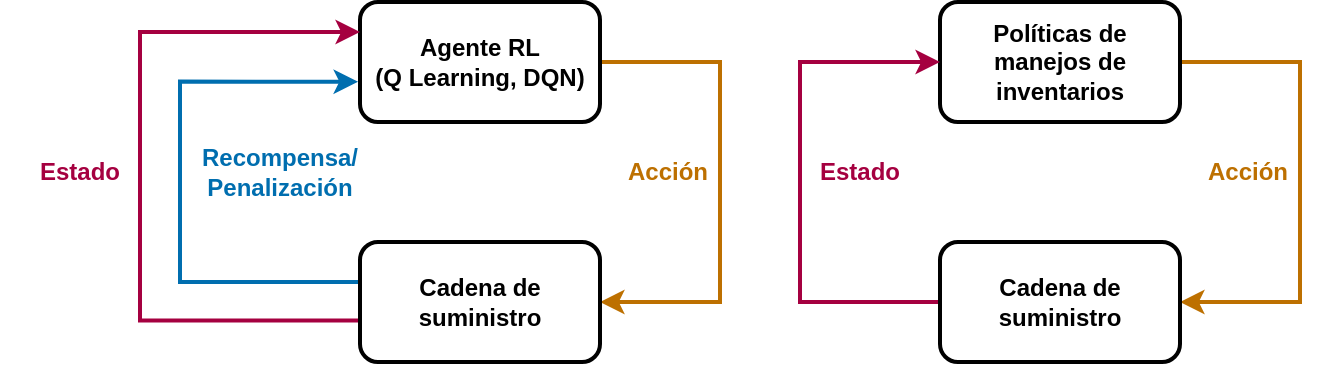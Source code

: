<mxfile version="22.0.0" type="device">
  <diagram name="Página-1" id="cQgkTQZ_x8AtRi4298Tq">
    <mxGraphModel dx="928" dy="503" grid="1" gridSize="10" guides="1" tooltips="1" connect="1" arrows="1" fold="1" page="1" pageScale="1" pageWidth="827" pageHeight="1169" math="0" shadow="0">
      <root>
        <mxCell id="0" />
        <mxCell id="1" parent="0" />
        <mxCell id="fTDUZaXQxF7zkPqoiFzn-5" style="edgeStyle=orthogonalEdgeStyle;rounded=0;orthogonalLoop=1;jettySize=auto;html=1;entryX=1;entryY=0.5;entryDx=0;entryDy=0;fillColor=#f0a30a;strokeColor=#BD7000;strokeWidth=2;" edge="1" parent="1" source="fTDUZaXQxF7zkPqoiFzn-1" target="fTDUZaXQxF7zkPqoiFzn-2">
          <mxGeometry relative="1" as="geometry">
            <Array as="points">
              <mxPoint x="440" y="140" />
              <mxPoint x="440" y="260" />
            </Array>
          </mxGeometry>
        </mxCell>
        <mxCell id="fTDUZaXQxF7zkPqoiFzn-1" value="Agente RL&lt;br&gt;(Q Learning, DQN)" style="rounded=1;whiteSpace=wrap;html=1;strokeWidth=2;fontStyle=1" vertex="1" parent="1">
          <mxGeometry x="260" y="110" width="120" height="60" as="geometry" />
        </mxCell>
        <mxCell id="fTDUZaXQxF7zkPqoiFzn-3" style="edgeStyle=orthogonalEdgeStyle;rounded=0;orthogonalLoop=1;jettySize=auto;html=1;entryX=0;entryY=0.25;entryDx=0;entryDy=0;exitX=0.006;exitY=0.655;exitDx=0;exitDy=0;exitPerimeter=0;fillColor=#d80073;strokeColor=#A50040;strokeWidth=2;" edge="1" parent="1" source="fTDUZaXQxF7zkPqoiFzn-2" target="fTDUZaXQxF7zkPqoiFzn-1">
          <mxGeometry relative="1" as="geometry">
            <Array as="points">
              <mxPoint x="150" y="269" />
              <mxPoint x="150" y="125" />
            </Array>
          </mxGeometry>
        </mxCell>
        <mxCell id="fTDUZaXQxF7zkPqoiFzn-4" style="edgeStyle=orthogonalEdgeStyle;rounded=0;orthogonalLoop=1;jettySize=auto;html=1;entryX=-0.008;entryY=0.664;entryDx=0;entryDy=0;entryPerimeter=0;fillColor=#1ba1e2;strokeColor=#006EAF;strokeWidth=2;" edge="1" parent="1" target="fTDUZaXQxF7zkPqoiFzn-1">
          <mxGeometry relative="1" as="geometry">
            <mxPoint x="259" y="250" as="sourcePoint" />
            <Array as="points">
              <mxPoint x="170" y="250" />
              <mxPoint x="170" y="150" />
            </Array>
          </mxGeometry>
        </mxCell>
        <mxCell id="fTDUZaXQxF7zkPqoiFzn-2" value="Cadena de &lt;br&gt;suministro" style="rounded=1;whiteSpace=wrap;html=1;strokeWidth=2;fontStyle=1" vertex="1" parent="1">
          <mxGeometry x="260" y="230" width="120" height="60" as="geometry" />
        </mxCell>
        <mxCell id="fTDUZaXQxF7zkPqoiFzn-6" value="Recompensa/&lt;br&gt;Penalización" style="text;html=1;align=center;verticalAlign=middle;whiteSpace=wrap;rounded=0;fontColor=#006EAF;fontStyle=1" vertex="1" parent="1">
          <mxGeometry x="180" y="180" width="80" height="30" as="geometry" />
        </mxCell>
        <mxCell id="fTDUZaXQxF7zkPqoiFzn-7" value="Estado" style="text;html=1;align=center;verticalAlign=middle;whiteSpace=wrap;rounded=0;fontColor=#A50040;fontStyle=1" vertex="1" parent="1">
          <mxGeometry x="80" y="180" width="80" height="30" as="geometry" />
        </mxCell>
        <mxCell id="fTDUZaXQxF7zkPqoiFzn-8" value="Acción" style="text;html=1;align=center;verticalAlign=middle;whiteSpace=wrap;rounded=0;fontColor=#BD7000;fontStyle=1" vertex="1" parent="1">
          <mxGeometry x="374" y="180" width="80" height="30" as="geometry" />
        </mxCell>
        <mxCell id="fTDUZaXQxF7zkPqoiFzn-11" style="edgeStyle=orthogonalEdgeStyle;rounded=0;orthogonalLoop=1;jettySize=auto;html=1;entryX=1;entryY=0.5;entryDx=0;entryDy=0;fillColor=#f0a30a;strokeColor=#BD7000;strokeWidth=2;" edge="1" parent="1" source="fTDUZaXQxF7zkPqoiFzn-12" target="fTDUZaXQxF7zkPqoiFzn-15">
          <mxGeometry relative="1" as="geometry">
            <Array as="points">
              <mxPoint x="730" y="140" />
              <mxPoint x="730" y="260" />
            </Array>
          </mxGeometry>
        </mxCell>
        <mxCell id="fTDUZaXQxF7zkPqoiFzn-12" value="Políticas de manejos de inventarios" style="rounded=1;whiteSpace=wrap;html=1;strokeWidth=2;fontStyle=1" vertex="1" parent="1">
          <mxGeometry x="550" y="110" width="120" height="60" as="geometry" />
        </mxCell>
        <mxCell id="fTDUZaXQxF7zkPqoiFzn-13" style="edgeStyle=orthogonalEdgeStyle;rounded=0;orthogonalLoop=1;jettySize=auto;html=1;exitX=0;exitY=0.5;exitDx=0;exitDy=0;fillColor=#d80073;strokeColor=#A50040;strokeWidth=2;" edge="1" parent="1" source="fTDUZaXQxF7zkPqoiFzn-15">
          <mxGeometry relative="1" as="geometry">
            <Array as="points">
              <mxPoint x="480" y="260" />
              <mxPoint x="480" y="140" />
            </Array>
            <mxPoint x="550" y="140" as="targetPoint" />
          </mxGeometry>
        </mxCell>
        <mxCell id="fTDUZaXQxF7zkPqoiFzn-15" value="Cadena de&lt;br style=&quot;border-color: var(--border-color);&quot;&gt;suministro" style="rounded=1;whiteSpace=wrap;html=1;strokeWidth=2;fontStyle=1" vertex="1" parent="1">
          <mxGeometry x="550" y="230" width="120" height="60" as="geometry" />
        </mxCell>
        <mxCell id="fTDUZaXQxF7zkPqoiFzn-17" value="Estado" style="text;html=1;align=center;verticalAlign=middle;whiteSpace=wrap;rounded=0;fontColor=#A50040;fontStyle=1" vertex="1" parent="1">
          <mxGeometry x="470" y="180" width="80" height="30" as="geometry" />
        </mxCell>
        <mxCell id="fTDUZaXQxF7zkPqoiFzn-18" value="Acción" style="text;html=1;align=center;verticalAlign=middle;whiteSpace=wrap;rounded=0;fontColor=#BD7000;fontStyle=1" vertex="1" parent="1">
          <mxGeometry x="664" y="180" width="80" height="30" as="geometry" />
        </mxCell>
      </root>
    </mxGraphModel>
  </diagram>
</mxfile>

